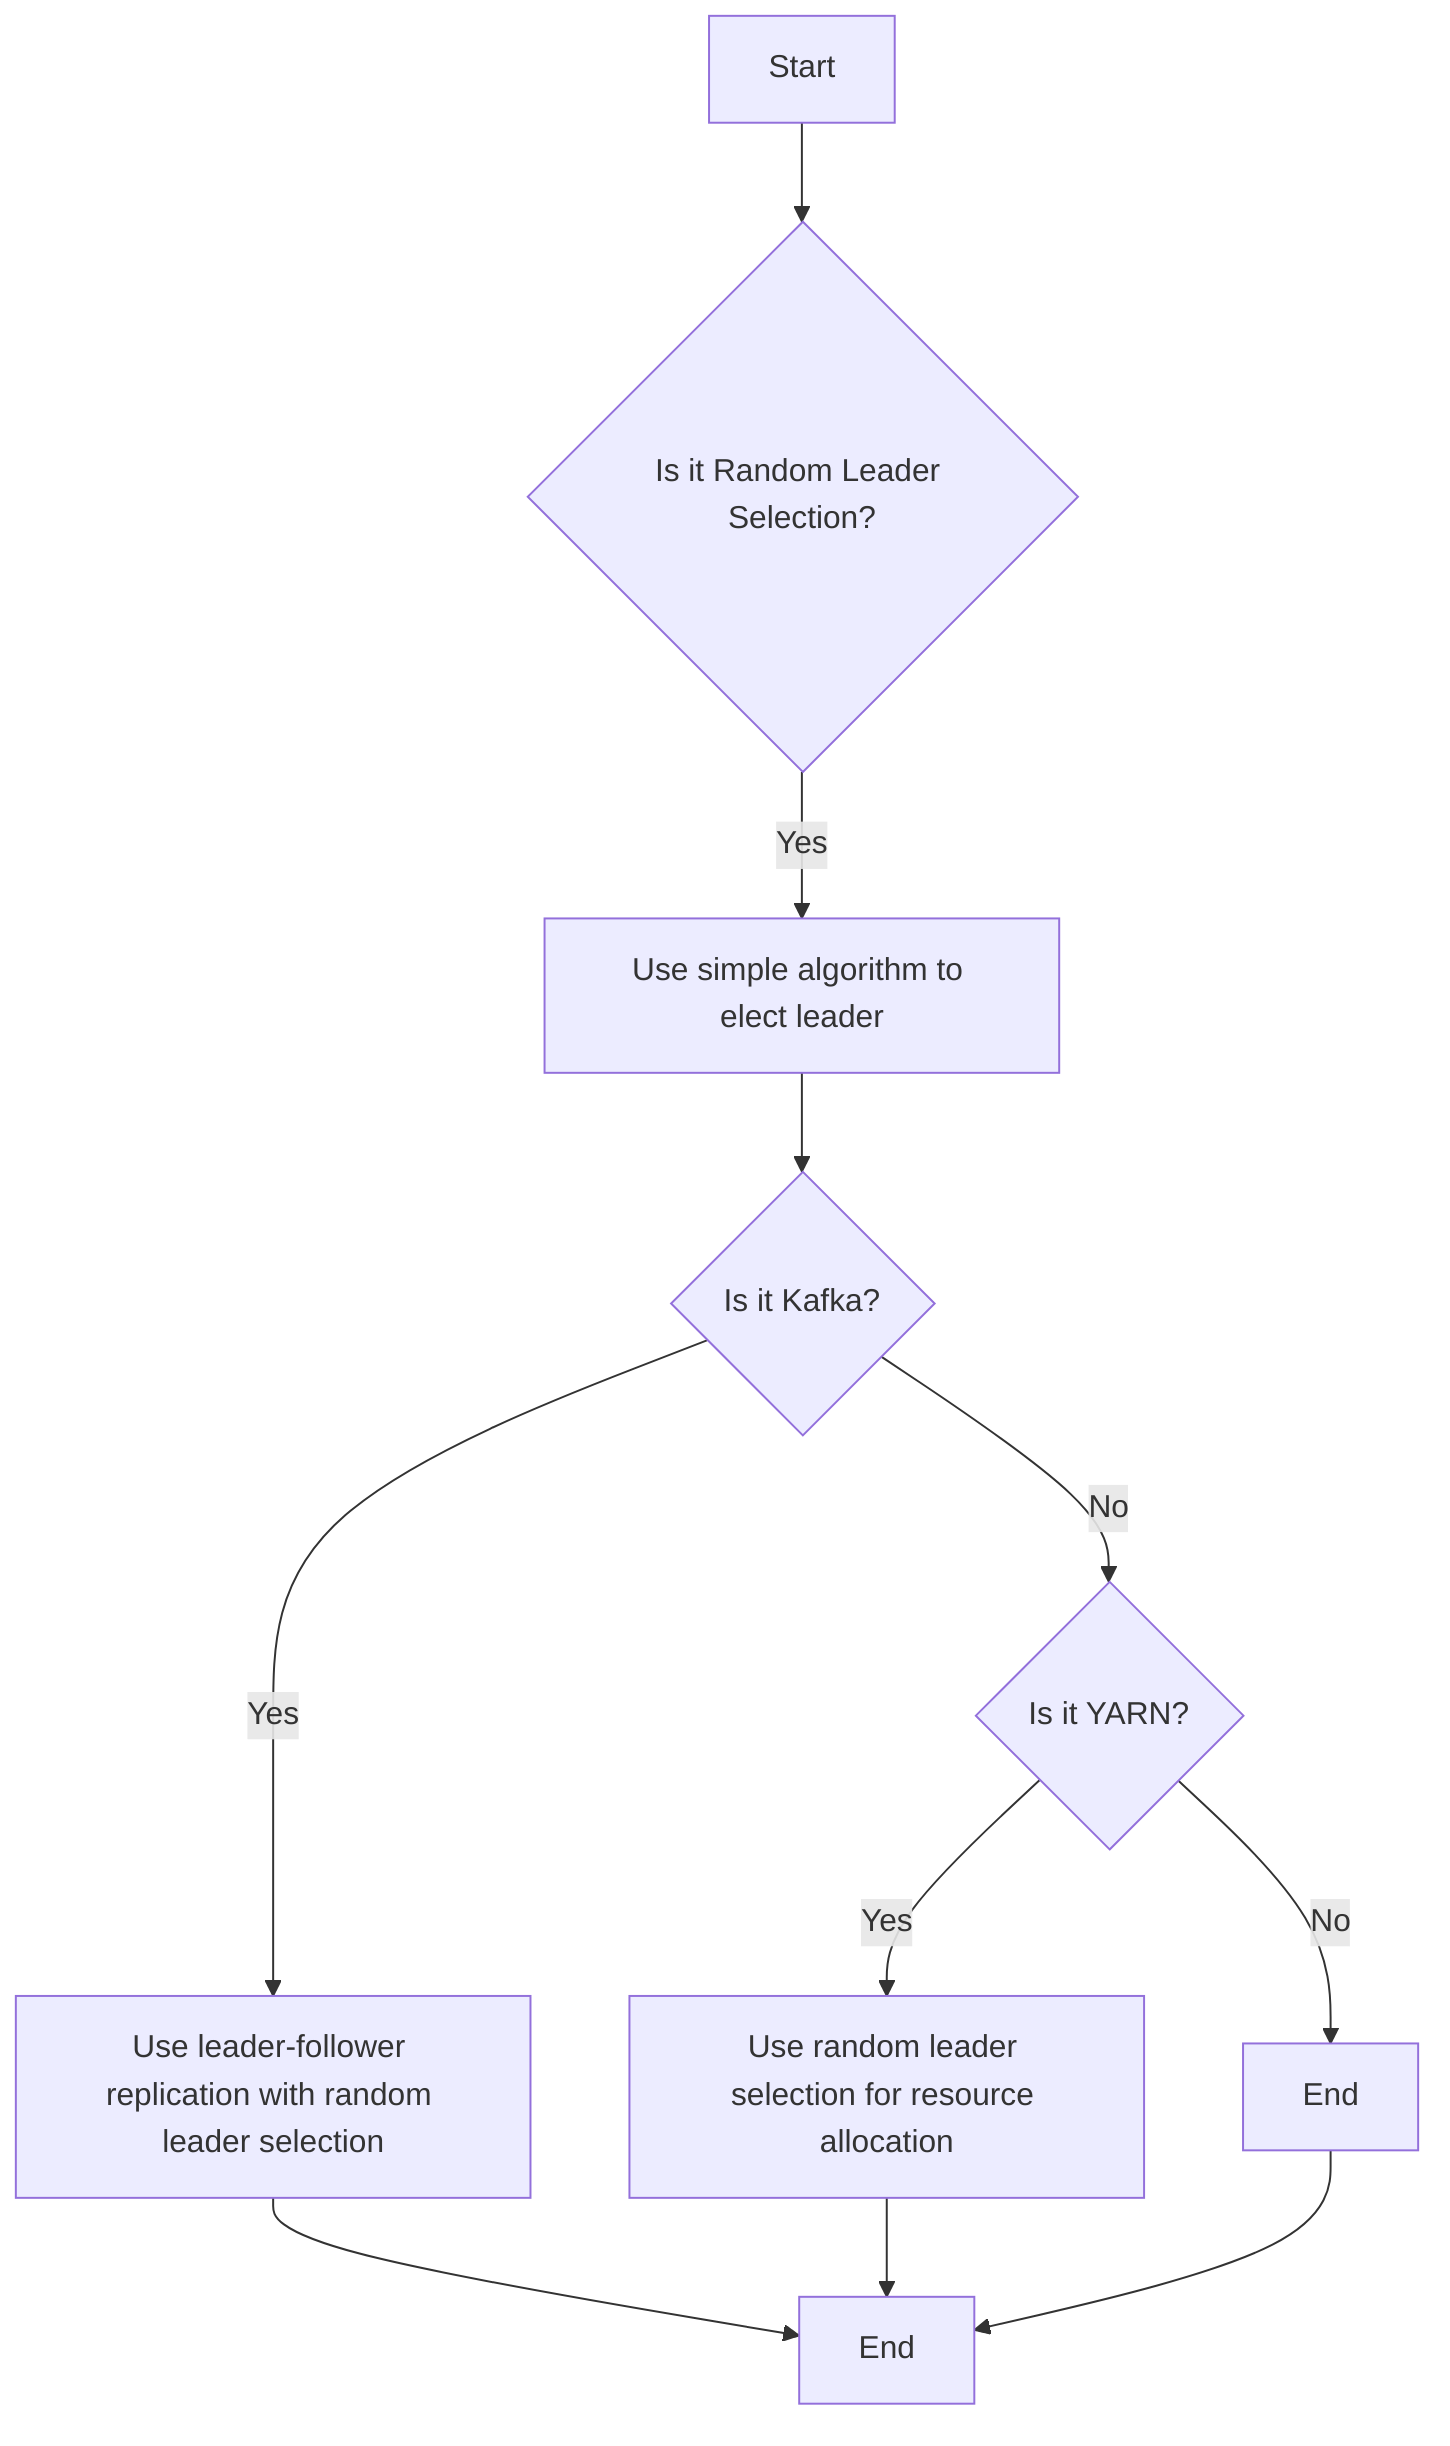 graph TD;
    A[Start] --> B{Is it Random Leader Selection?};
    B -- Yes --> C[Use simple algorithm to elect leader];
    C --> D{Is it Kafka?};
    D -- Yes --> E[Use leader-follower replication with random leader selection];
    D -- No --> F{Is it YARN?};
    F -- Yes --> G[Use random leader selection for resource allocation];
    F -- No --> H[End];
    E --> I[End];
    G --> I;
    H --> I;